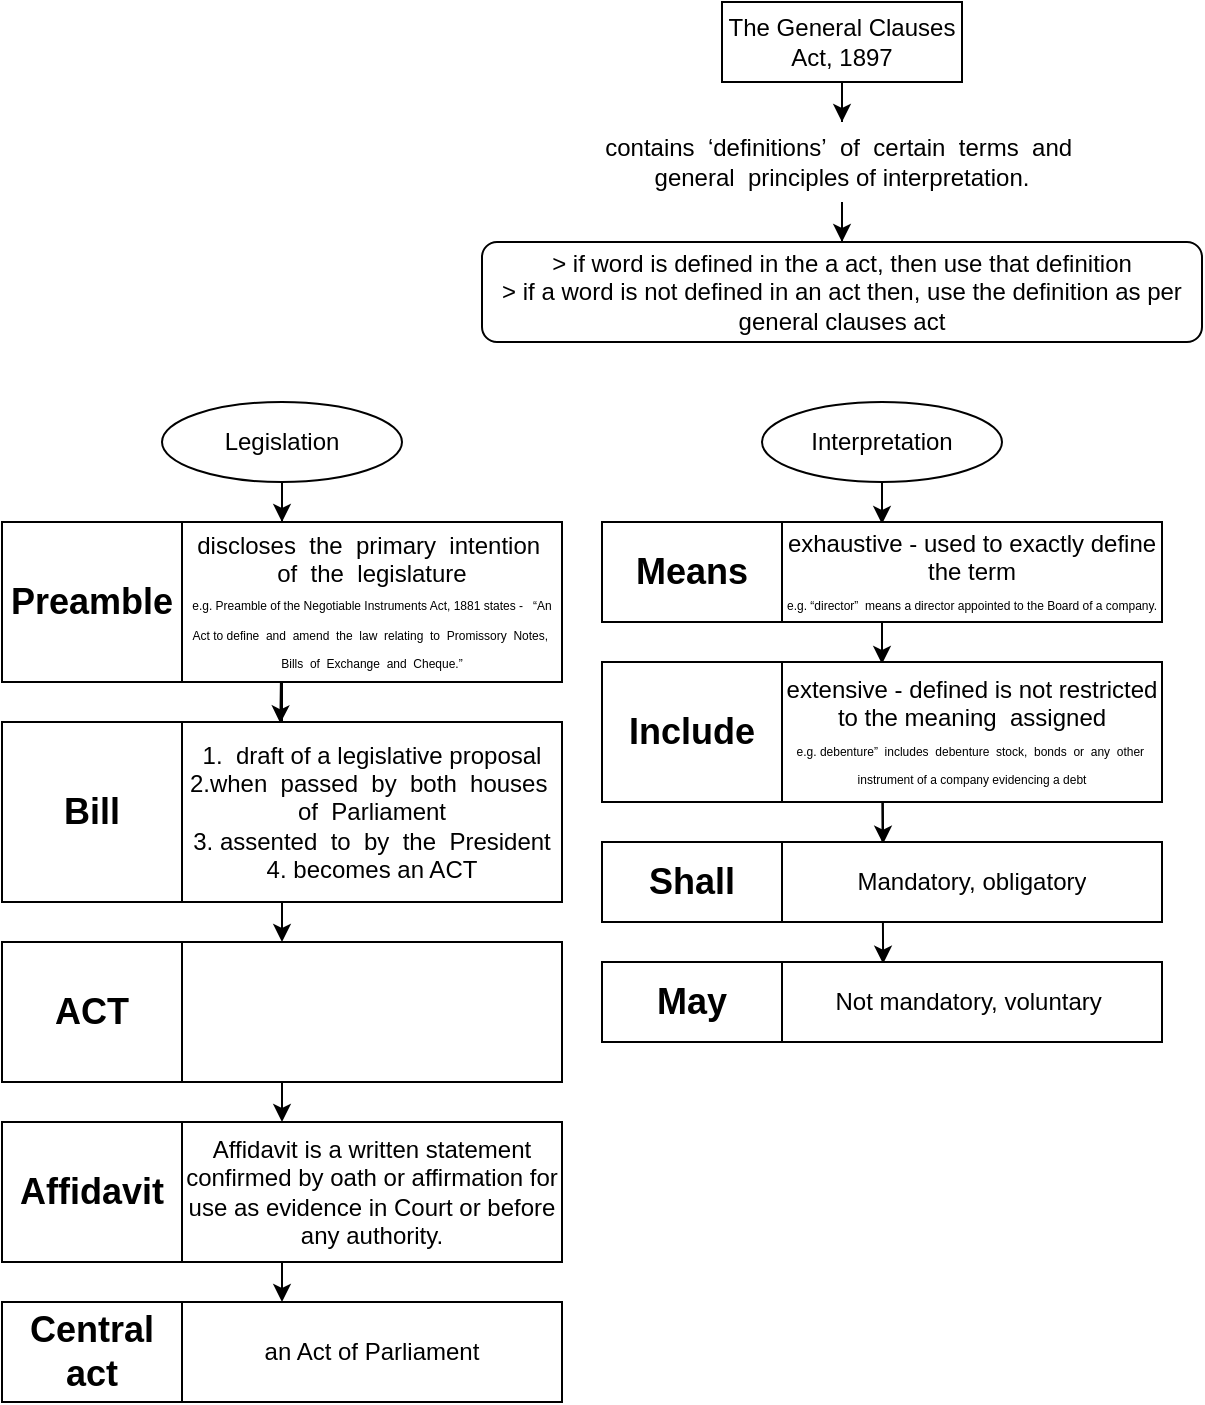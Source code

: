 <mxfile version="14.5.3" type="github">
  <diagram id="ghIjn4r9VyLBRYi38N73" name="Page-1">
    <mxGraphModel dx="593" dy="299" grid="1" gridSize="10" guides="1" tooltips="1" connect="1" arrows="1" fold="1" page="1" pageScale="1" pageWidth="850" pageHeight="1100" math="0" shadow="0">
      <root>
        <mxCell id="0" />
        <mxCell id="1" parent="0" />
        <mxCell id="qoWNESgYzZqjg3wZ_g20-3" style="edgeStyle=orthogonalEdgeStyle;rounded=0;orthogonalLoop=1;jettySize=auto;html=1;" edge="1" parent="1" source="qoWNESgYzZqjg3wZ_g20-1" target="qoWNESgYzZqjg3wZ_g20-2">
          <mxGeometry relative="1" as="geometry" />
        </mxCell>
        <mxCell id="qoWNESgYzZqjg3wZ_g20-1" value="The General Clauses Act, 1897" style="rounded=0;whiteSpace=wrap;html=1;" vertex="1" parent="1">
          <mxGeometry x="360" width="120" height="40" as="geometry" />
        </mxCell>
        <mxCell id="qoWNESgYzZqjg3wZ_g20-25" style="edgeStyle=orthogonalEdgeStyle;rounded=0;orthogonalLoop=1;jettySize=auto;html=1;" edge="1" parent="1" source="qoWNESgYzZqjg3wZ_g20-2" target="qoWNESgYzZqjg3wZ_g20-24">
          <mxGeometry relative="1" as="geometry" />
        </mxCell>
        <mxCell id="qoWNESgYzZqjg3wZ_g20-2" value="contains&amp;nbsp; ‘definitions’&amp;nbsp; of&amp;nbsp; certain&amp;nbsp; terms&amp;nbsp; and&amp;nbsp; general&amp;nbsp; principles of interpretation." style="text;html=1;strokeColor=none;fillColor=none;align=center;verticalAlign=middle;whiteSpace=wrap;rounded=0;" vertex="1" parent="1">
          <mxGeometry x="280" y="60" width="280" height="40" as="geometry" />
        </mxCell>
        <mxCell id="qoWNESgYzZqjg3wZ_g20-20" style="edgeStyle=orthogonalEdgeStyle;rounded=0;orthogonalLoop=1;jettySize=auto;html=1;entryX=0.501;entryY=0.005;entryDx=0;entryDy=0;entryPerimeter=0;" edge="1" parent="1" source="qoWNESgYzZqjg3wZ_g20-6" target="qoWNESgYzZqjg3wZ_g20-9">
          <mxGeometry relative="1" as="geometry" />
        </mxCell>
        <mxCell id="qoWNESgYzZqjg3wZ_g20-22" style="edgeStyle=orthogonalEdgeStyle;rounded=0;orthogonalLoop=1;jettySize=auto;html=1;entryX=0.497;entryY=0.007;entryDx=0;entryDy=0;entryPerimeter=0;" edge="1" parent="1" source="qoWNESgYzZqjg3wZ_g20-6" target="qoWNESgYzZqjg3wZ_g20-17">
          <mxGeometry relative="1" as="geometry" />
        </mxCell>
        <mxCell id="qoWNESgYzZqjg3wZ_g20-23" style="edgeStyle=orthogonalEdgeStyle;rounded=0;orthogonalLoop=1;jettySize=auto;html=1;entryX=0.5;entryY=0;entryDx=0;entryDy=0;entryPerimeter=0;" edge="1" parent="1" source="qoWNESgYzZqjg3wZ_g20-6" target="qoWNESgYzZqjg3wZ_g20-13">
          <mxGeometry relative="1" as="geometry" />
        </mxCell>
        <mxCell id="qoWNESgYzZqjg3wZ_g20-6" value="Legislation" style="ellipse;whiteSpace=wrap;html=1;fontFamily=Helvetica;fontSize=12;fontColor=#000000;align=center;strokeColor=#000000;fillColor=#ffffff;" vertex="1" parent="1">
          <mxGeometry x="80" y="200" width="120" height="40" as="geometry" />
        </mxCell>
        <mxCell id="qoWNESgYzZqjg3wZ_g20-8" value="" style="shape=table;html=1;whiteSpace=wrap;startSize=0;container=1;collapsible=0;childLayout=tableLayout;" vertex="1" parent="1">
          <mxGeometry y="260" width="280" height="80" as="geometry" />
        </mxCell>
        <mxCell id="qoWNESgYzZqjg3wZ_g20-9" value="" style="shape=partialRectangle;html=1;whiteSpace=wrap;collapsible=0;dropTarget=0;pointerEvents=0;fillColor=none;top=0;left=0;bottom=0;right=0;points=[[0,0.5],[1,0.5]];portConstraint=eastwest;" vertex="1" parent="qoWNESgYzZqjg3wZ_g20-8">
          <mxGeometry width="280" height="80" as="geometry" />
        </mxCell>
        <mxCell id="qoWNESgYzZqjg3wZ_g20-10" value="&lt;font style=&quot;font-size: 18px&quot;&gt;&lt;b&gt;Preamble&lt;/b&gt;&lt;/font&gt;" style="shape=partialRectangle;html=1;whiteSpace=wrap;connectable=0;overflow=hidden;fillColor=none;top=0;left=0;bottom=0;right=0;" vertex="1" parent="qoWNESgYzZqjg3wZ_g20-9">
          <mxGeometry width="90" height="80" as="geometry" />
        </mxCell>
        <mxCell id="qoWNESgYzZqjg3wZ_g20-11" value="&lt;div&gt;discloses&amp;nbsp; the&amp;nbsp; primary&amp;nbsp; intention&amp;nbsp; of&amp;nbsp; the&amp;nbsp; legislature&lt;/div&gt;&lt;font style=&quot;font-size: 6px&quot;&gt;e.g. Preamble of the Negotiable Instruments Act, 1881 states -&amp;nbsp;&amp;nbsp; “An Act to define&amp;nbsp; and&amp;nbsp; amend&amp;nbsp; the&amp;nbsp; law&amp;nbsp; relating&amp;nbsp; to&amp;nbsp; Promissory&amp;nbsp; Notes,&amp;nbsp; Bills&amp;nbsp; of&amp;nbsp; Exchange&amp;nbsp; and&amp;nbsp; Cheque.”&lt;/font&gt;" style="shape=partialRectangle;html=1;whiteSpace=wrap;connectable=0;overflow=hidden;fillColor=none;top=0;left=0;bottom=0;right=0;" vertex="1" parent="qoWNESgYzZqjg3wZ_g20-9">
          <mxGeometry x="90" width="190" height="80" as="geometry" />
        </mxCell>
        <mxCell id="qoWNESgYzZqjg3wZ_g20-55" style="edgeStyle=orthogonalEdgeStyle;rounded=0;orthogonalLoop=1;jettySize=auto;html=1;entryX=0.498;entryY=0.007;entryDx=0;entryDy=0;entryPerimeter=0;" edge="1" parent="1" source="qoWNESgYzZqjg3wZ_g20-12" target="qoWNESgYzZqjg3wZ_g20-51">
          <mxGeometry relative="1" as="geometry" />
        </mxCell>
        <mxCell id="qoWNESgYzZqjg3wZ_g20-12" value="" style="shape=table;html=1;whiteSpace=wrap;startSize=0;container=1;collapsible=0;childLayout=tableLayout;" vertex="1" parent="1">
          <mxGeometry y="470" width="280" height="70" as="geometry" />
        </mxCell>
        <mxCell id="qoWNESgYzZqjg3wZ_g20-13" value="" style="shape=partialRectangle;html=1;whiteSpace=wrap;collapsible=0;dropTarget=0;pointerEvents=0;fillColor=none;top=0;left=0;bottom=0;right=0;points=[[0,0.5],[1,0.5]];portConstraint=eastwest;" vertex="1" parent="qoWNESgYzZqjg3wZ_g20-12">
          <mxGeometry width="280" height="70" as="geometry" />
        </mxCell>
        <mxCell id="qoWNESgYzZqjg3wZ_g20-14" value="&lt;b&gt;&lt;font style=&quot;font-size: 18px&quot;&gt;ACT&lt;/font&gt;&lt;/b&gt;" style="shape=partialRectangle;html=1;whiteSpace=wrap;connectable=0;overflow=hidden;fillColor=none;top=0;left=0;bottom=0;right=0;" vertex="1" parent="qoWNESgYzZqjg3wZ_g20-13">
          <mxGeometry width="90" height="70" as="geometry" />
        </mxCell>
        <mxCell id="qoWNESgYzZqjg3wZ_g20-15" value="" style="shape=partialRectangle;html=1;whiteSpace=wrap;connectable=0;overflow=hidden;fillColor=none;top=0;left=0;bottom=0;right=0;" vertex="1" parent="qoWNESgYzZqjg3wZ_g20-13">
          <mxGeometry x="90" width="190" height="70" as="geometry" />
        </mxCell>
        <mxCell id="qoWNESgYzZqjg3wZ_g20-16" value="" style="shape=table;html=1;whiteSpace=wrap;startSize=0;container=1;collapsible=0;childLayout=tableLayout;" vertex="1" parent="1">
          <mxGeometry y="360" width="280" height="90" as="geometry" />
        </mxCell>
        <mxCell id="qoWNESgYzZqjg3wZ_g20-17" value="" style="shape=partialRectangle;html=1;whiteSpace=wrap;collapsible=0;dropTarget=0;pointerEvents=0;fillColor=none;top=0;left=0;bottom=0;right=0;points=[[0,0.5],[1,0.5]];portConstraint=eastwest;" vertex="1" parent="qoWNESgYzZqjg3wZ_g20-16">
          <mxGeometry width="280" height="90" as="geometry" />
        </mxCell>
        <mxCell id="qoWNESgYzZqjg3wZ_g20-18" value="&lt;font style=&quot;font-size: 18px&quot;&gt;&lt;b&gt;Bill&lt;/b&gt;&lt;/font&gt;" style="shape=partialRectangle;html=1;whiteSpace=wrap;connectable=0;overflow=hidden;fillColor=none;top=0;left=0;bottom=0;right=0;" vertex="1" parent="qoWNESgYzZqjg3wZ_g20-17">
          <mxGeometry width="90" height="90" as="geometry" />
        </mxCell>
        <mxCell id="qoWNESgYzZqjg3wZ_g20-19" value="&lt;div&gt;1.&amp;nbsp; draft of a legislative proposal&lt;/div&gt;&lt;div&gt;2.when&amp;nbsp; passed&amp;nbsp; by&amp;nbsp; both&amp;nbsp; houses&amp;nbsp; of&amp;nbsp; Parliament&lt;/div&gt;&lt;div&gt;3. assented&amp;nbsp; to&amp;nbsp; by&amp;nbsp; the&amp;nbsp; President&lt;/div&gt;&lt;div&gt;4. becomes an ACT&lt;br&gt;&lt;/div&gt;" style="shape=partialRectangle;html=1;whiteSpace=wrap;connectable=0;overflow=hidden;fillColor=none;top=0;left=0;bottom=0;right=0;" vertex="1" parent="qoWNESgYzZqjg3wZ_g20-17">
          <mxGeometry x="90" width="190" height="90" as="geometry" />
        </mxCell>
        <mxCell id="qoWNESgYzZqjg3wZ_g20-24" value="&lt;div&gt;&amp;gt; if word is defined in the a act, then use that definition&lt;/div&gt;&lt;div&gt;&amp;gt; if a word is not defined in an act then, use the definition as per general clauses act&lt;br&gt;&lt;/div&gt;" style="rounded=1;whiteSpace=wrap;html=1;" vertex="1" parent="1">
          <mxGeometry x="240" y="120" width="360" height="50" as="geometry" />
        </mxCell>
        <mxCell id="qoWNESgYzZqjg3wZ_g20-35" style="edgeStyle=orthogonalEdgeStyle;rounded=0;orthogonalLoop=1;jettySize=auto;html=1;entryX=0.5;entryY=0.02;entryDx=0;entryDy=0;entryPerimeter=0;" edge="1" parent="1" source="qoWNESgYzZqjg3wZ_g20-34" target="qoWNESgYzZqjg3wZ_g20-27">
          <mxGeometry relative="1" as="geometry" />
        </mxCell>
        <mxCell id="qoWNESgYzZqjg3wZ_g20-36" style="edgeStyle=orthogonalEdgeStyle;rounded=0;orthogonalLoop=1;jettySize=auto;html=1;entryX=0.5;entryY=0.014;entryDx=0;entryDy=0;entryPerimeter=0;" edge="1" parent="1" source="qoWNESgYzZqjg3wZ_g20-34" target="qoWNESgYzZqjg3wZ_g20-31">
          <mxGeometry relative="1" as="geometry" />
        </mxCell>
        <mxCell id="qoWNESgYzZqjg3wZ_g20-48" style="edgeStyle=orthogonalEdgeStyle;rounded=0;orthogonalLoop=1;jettySize=auto;html=1;entryX=0.502;entryY=0.021;entryDx=0;entryDy=0;entryPerimeter=0;" edge="1" parent="1" source="qoWNESgYzZqjg3wZ_g20-34" target="qoWNESgYzZqjg3wZ_g20-38">
          <mxGeometry relative="1" as="geometry" />
        </mxCell>
        <mxCell id="qoWNESgYzZqjg3wZ_g20-49" style="edgeStyle=orthogonalEdgeStyle;rounded=0;orthogonalLoop=1;jettySize=auto;html=1;entryX=0.502;entryY=0.021;entryDx=0;entryDy=0;entryPerimeter=0;" edge="1" parent="1" source="qoWNESgYzZqjg3wZ_g20-34" target="qoWNESgYzZqjg3wZ_g20-42">
          <mxGeometry relative="1" as="geometry" />
        </mxCell>
        <mxCell id="qoWNESgYzZqjg3wZ_g20-34" value="Interpretation" style="ellipse;whiteSpace=wrap;html=1;fontFamily=Helvetica;fontSize=12;fontColor=#000000;align=center;strokeColor=#000000;fillColor=#ffffff;" vertex="1" parent="1">
          <mxGeometry x="380" y="200" width="120" height="40" as="geometry" />
        </mxCell>
        <mxCell id="qoWNESgYzZqjg3wZ_g20-26" value="" style="shape=table;html=1;whiteSpace=wrap;startSize=0;container=1;collapsible=0;childLayout=tableLayout;" vertex="1" parent="1">
          <mxGeometry x="300" y="260" width="280" height="50" as="geometry" />
        </mxCell>
        <mxCell id="qoWNESgYzZqjg3wZ_g20-27" value="" style="shape=partialRectangle;html=1;whiteSpace=wrap;collapsible=0;dropTarget=0;pointerEvents=0;fillColor=none;top=0;left=0;bottom=0;right=0;points=[[0,0.5],[1,0.5]];portConstraint=eastwest;" vertex="1" parent="qoWNESgYzZqjg3wZ_g20-26">
          <mxGeometry width="280" height="50" as="geometry" />
        </mxCell>
        <mxCell id="qoWNESgYzZqjg3wZ_g20-28" value="&lt;b&gt;&lt;font style=&quot;font-size: 18px&quot;&gt;Means&lt;/font&gt;&lt;/b&gt;" style="shape=partialRectangle;html=1;whiteSpace=wrap;connectable=0;overflow=hidden;fillColor=none;top=0;left=0;bottom=0;right=0;" vertex="1" parent="qoWNESgYzZqjg3wZ_g20-27">
          <mxGeometry width="90" height="50" as="geometry" />
        </mxCell>
        <mxCell id="qoWNESgYzZqjg3wZ_g20-29" value="&lt;div&gt;exhaustive - used to exactly define the term&lt;/div&gt;&lt;div&gt;&lt;font style=&quot;font-size: 6px&quot;&gt;e.g. “director”&amp;nbsp; means a director appointed to the Board of a company.&lt;/font&gt;&lt;br&gt;&lt;/div&gt;" style="shape=partialRectangle;html=1;whiteSpace=wrap;connectable=0;overflow=hidden;fillColor=none;top=0;left=0;bottom=0;right=0;" vertex="1" parent="qoWNESgYzZqjg3wZ_g20-27">
          <mxGeometry x="90" width="190" height="50" as="geometry" />
        </mxCell>
        <mxCell id="qoWNESgYzZqjg3wZ_g20-37" value="" style="shape=table;html=1;whiteSpace=wrap;startSize=0;container=1;collapsible=0;childLayout=tableLayout;" vertex="1" parent="1">
          <mxGeometry x="300" y="420" width="280" height="40" as="geometry" />
        </mxCell>
        <mxCell id="qoWNESgYzZqjg3wZ_g20-38" value="" style="shape=partialRectangle;html=1;whiteSpace=wrap;collapsible=0;dropTarget=0;pointerEvents=0;fillColor=none;top=0;left=0;bottom=0;right=0;points=[[0,0.5],[1,0.5]];portConstraint=eastwest;" vertex="1" parent="qoWNESgYzZqjg3wZ_g20-37">
          <mxGeometry width="280" height="40" as="geometry" />
        </mxCell>
        <mxCell id="qoWNESgYzZqjg3wZ_g20-39" value="&lt;b&gt;&lt;font style=&quot;font-size: 18px&quot;&gt;Shall&lt;/font&gt;&lt;/b&gt;" style="shape=partialRectangle;html=1;whiteSpace=wrap;connectable=0;overflow=hidden;fillColor=none;top=0;left=0;bottom=0;right=0;" vertex="1" parent="qoWNESgYzZqjg3wZ_g20-38">
          <mxGeometry width="90" height="40" as="geometry" />
        </mxCell>
        <mxCell id="qoWNESgYzZqjg3wZ_g20-40" value="Mandatory, obligatory" style="shape=partialRectangle;html=1;whiteSpace=wrap;connectable=0;overflow=hidden;fillColor=none;top=0;left=0;bottom=0;right=0;" vertex="1" parent="qoWNESgYzZqjg3wZ_g20-38">
          <mxGeometry x="90" width="190" height="40" as="geometry" />
        </mxCell>
        <mxCell id="qoWNESgYzZqjg3wZ_g20-41" value="" style="shape=table;html=1;whiteSpace=wrap;startSize=0;container=1;collapsible=0;childLayout=tableLayout;" vertex="1" parent="1">
          <mxGeometry x="300" y="480" width="280" height="40" as="geometry" />
        </mxCell>
        <mxCell id="qoWNESgYzZqjg3wZ_g20-42" value="" style="shape=partialRectangle;html=1;whiteSpace=wrap;collapsible=0;dropTarget=0;pointerEvents=0;fillColor=none;top=0;left=0;bottom=0;right=0;points=[[0,0.5],[1,0.5]];portConstraint=eastwest;" vertex="1" parent="qoWNESgYzZqjg3wZ_g20-41">
          <mxGeometry width="280" height="40" as="geometry" />
        </mxCell>
        <mxCell id="qoWNESgYzZqjg3wZ_g20-43" value="&lt;b&gt;&lt;font style=&quot;font-size: 18px&quot;&gt;May&lt;/font&gt;&lt;/b&gt;" style="shape=partialRectangle;html=1;whiteSpace=wrap;connectable=0;overflow=hidden;fillColor=none;top=0;left=0;bottom=0;right=0;" vertex="1" parent="qoWNESgYzZqjg3wZ_g20-42">
          <mxGeometry width="90" height="40" as="geometry" />
        </mxCell>
        <mxCell id="qoWNESgYzZqjg3wZ_g20-44" value="Not mandatory, voluntary&amp;nbsp; " style="shape=partialRectangle;html=1;whiteSpace=wrap;connectable=0;overflow=hidden;fillColor=none;top=0;left=0;bottom=0;right=0;" vertex="1" parent="qoWNESgYzZqjg3wZ_g20-42">
          <mxGeometry x="90" width="190" height="40" as="geometry" />
        </mxCell>
        <mxCell id="qoWNESgYzZqjg3wZ_g20-30" value="" style="shape=table;html=1;whiteSpace=wrap;startSize=0;container=1;collapsible=0;childLayout=tableLayout;" vertex="1" parent="1">
          <mxGeometry x="300" y="330" width="280" height="70" as="geometry" />
        </mxCell>
        <mxCell id="qoWNESgYzZqjg3wZ_g20-31" value="" style="shape=partialRectangle;html=1;whiteSpace=wrap;collapsible=0;dropTarget=0;pointerEvents=0;fillColor=none;top=0;left=0;bottom=0;right=0;points=[[0,0.5],[1,0.5]];portConstraint=eastwest;" vertex="1" parent="qoWNESgYzZqjg3wZ_g20-30">
          <mxGeometry width="280" height="70" as="geometry" />
        </mxCell>
        <mxCell id="qoWNESgYzZqjg3wZ_g20-32" value="&lt;b&gt;&lt;font style=&quot;font-size: 18px&quot;&gt;Include&lt;/font&gt;&lt;/b&gt;" style="shape=partialRectangle;html=1;whiteSpace=wrap;connectable=0;overflow=hidden;fillColor=none;top=0;left=0;bottom=0;right=0;" vertex="1" parent="qoWNESgYzZqjg3wZ_g20-31">
          <mxGeometry width="90" height="70" as="geometry" />
        </mxCell>
        <mxCell id="qoWNESgYzZqjg3wZ_g20-33" value="&lt;div&gt;extensive - defined is not restricted to the meaning&amp;nbsp; assigned&lt;br&gt;&lt;/div&gt;&lt;div&gt;&lt;font style=&quot;font-size: 6px&quot;&gt;e.g. debenture”&amp;nbsp; includes&amp;nbsp; debenture&amp;nbsp; stock,&amp;nbsp; bonds&amp;nbsp; or&amp;nbsp; any&amp;nbsp; other&amp;nbsp; instrument of a company evidencing a debt&lt;/font&gt;&lt;br&gt;&lt;/div&gt;" style="shape=partialRectangle;html=1;whiteSpace=wrap;connectable=0;overflow=hidden;fillColor=none;top=0;left=0;bottom=0;right=0;" vertex="1" parent="qoWNESgYzZqjg3wZ_g20-31">
          <mxGeometry x="90" width="190" height="70" as="geometry" />
        </mxCell>
        <mxCell id="qoWNESgYzZqjg3wZ_g20-61" style="edgeStyle=orthogonalEdgeStyle;rounded=0;orthogonalLoop=1;jettySize=auto;html=1;entryX=0.498;entryY=0.01;entryDx=0;entryDy=0;entryPerimeter=0;" edge="1" parent="1" source="qoWNESgYzZqjg3wZ_g20-50" target="qoWNESgYzZqjg3wZ_g20-57">
          <mxGeometry relative="1" as="geometry" />
        </mxCell>
        <mxCell id="qoWNESgYzZqjg3wZ_g20-50" value="" style="shape=table;html=1;whiteSpace=wrap;startSize=0;container=1;collapsible=0;childLayout=tableLayout;" vertex="1" parent="1">
          <mxGeometry y="560" width="280" height="70" as="geometry" />
        </mxCell>
        <mxCell id="qoWNESgYzZqjg3wZ_g20-51" value="" style="shape=partialRectangle;html=1;whiteSpace=wrap;collapsible=0;dropTarget=0;pointerEvents=0;fillColor=none;top=0;left=0;bottom=0;right=0;points=[[0,0.5],[1,0.5]];portConstraint=eastwest;" vertex="1" parent="qoWNESgYzZqjg3wZ_g20-50">
          <mxGeometry width="280" height="70" as="geometry" />
        </mxCell>
        <mxCell id="qoWNESgYzZqjg3wZ_g20-52" value="&lt;b&gt;&lt;font style=&quot;font-size: 18px&quot;&gt;Affidavit&lt;/font&gt;&lt;/b&gt;" style="shape=partialRectangle;html=1;whiteSpace=wrap;connectable=0;overflow=hidden;fillColor=none;top=0;left=0;bottom=0;right=0;" vertex="1" parent="qoWNESgYzZqjg3wZ_g20-51">
          <mxGeometry width="90" height="70" as="geometry" />
        </mxCell>
        <mxCell id="qoWNESgYzZqjg3wZ_g20-53" value="Affidavit is a written statement confirmed by oath or affirmation for use as evidence in Court or before any authority. " style="shape=partialRectangle;html=1;whiteSpace=wrap;connectable=0;overflow=hidden;fillColor=none;top=0;left=0;bottom=0;right=0;" vertex="1" parent="qoWNESgYzZqjg3wZ_g20-51">
          <mxGeometry x="90" width="190" height="70" as="geometry" />
        </mxCell>
        <mxCell id="qoWNESgYzZqjg3wZ_g20-56" value="" style="shape=table;html=1;whiteSpace=wrap;startSize=0;container=1;collapsible=0;childLayout=tableLayout;" vertex="1" parent="1">
          <mxGeometry y="650" width="280" height="50" as="geometry" />
        </mxCell>
        <mxCell id="qoWNESgYzZqjg3wZ_g20-57" value="" style="shape=partialRectangle;html=1;whiteSpace=wrap;collapsible=0;dropTarget=0;pointerEvents=0;fillColor=none;top=0;left=0;bottom=0;right=0;points=[[0,0.5],[1,0.5]];portConstraint=eastwest;" vertex="1" parent="qoWNESgYzZqjg3wZ_g20-56">
          <mxGeometry width="280" height="50" as="geometry" />
        </mxCell>
        <mxCell id="qoWNESgYzZqjg3wZ_g20-58" value="&lt;b&gt;&lt;font style=&quot;font-size: 18px&quot;&gt;Central act&lt;br&gt;&lt;/font&gt;&lt;/b&gt;" style="shape=partialRectangle;html=1;whiteSpace=wrap;connectable=0;overflow=hidden;fillColor=none;top=0;left=0;bottom=0;right=0;" vertex="1" parent="qoWNESgYzZqjg3wZ_g20-57">
          <mxGeometry width="90" height="50" as="geometry" />
        </mxCell>
        <mxCell id="qoWNESgYzZqjg3wZ_g20-59" value="an Act of Parliament" style="shape=partialRectangle;html=1;whiteSpace=wrap;connectable=0;overflow=hidden;fillColor=none;top=0;left=0;bottom=0;right=0;" vertex="1" parent="qoWNESgYzZqjg3wZ_g20-57">
          <mxGeometry x="90" width="190" height="50" as="geometry" />
        </mxCell>
      </root>
    </mxGraphModel>
  </diagram>
</mxfile>

